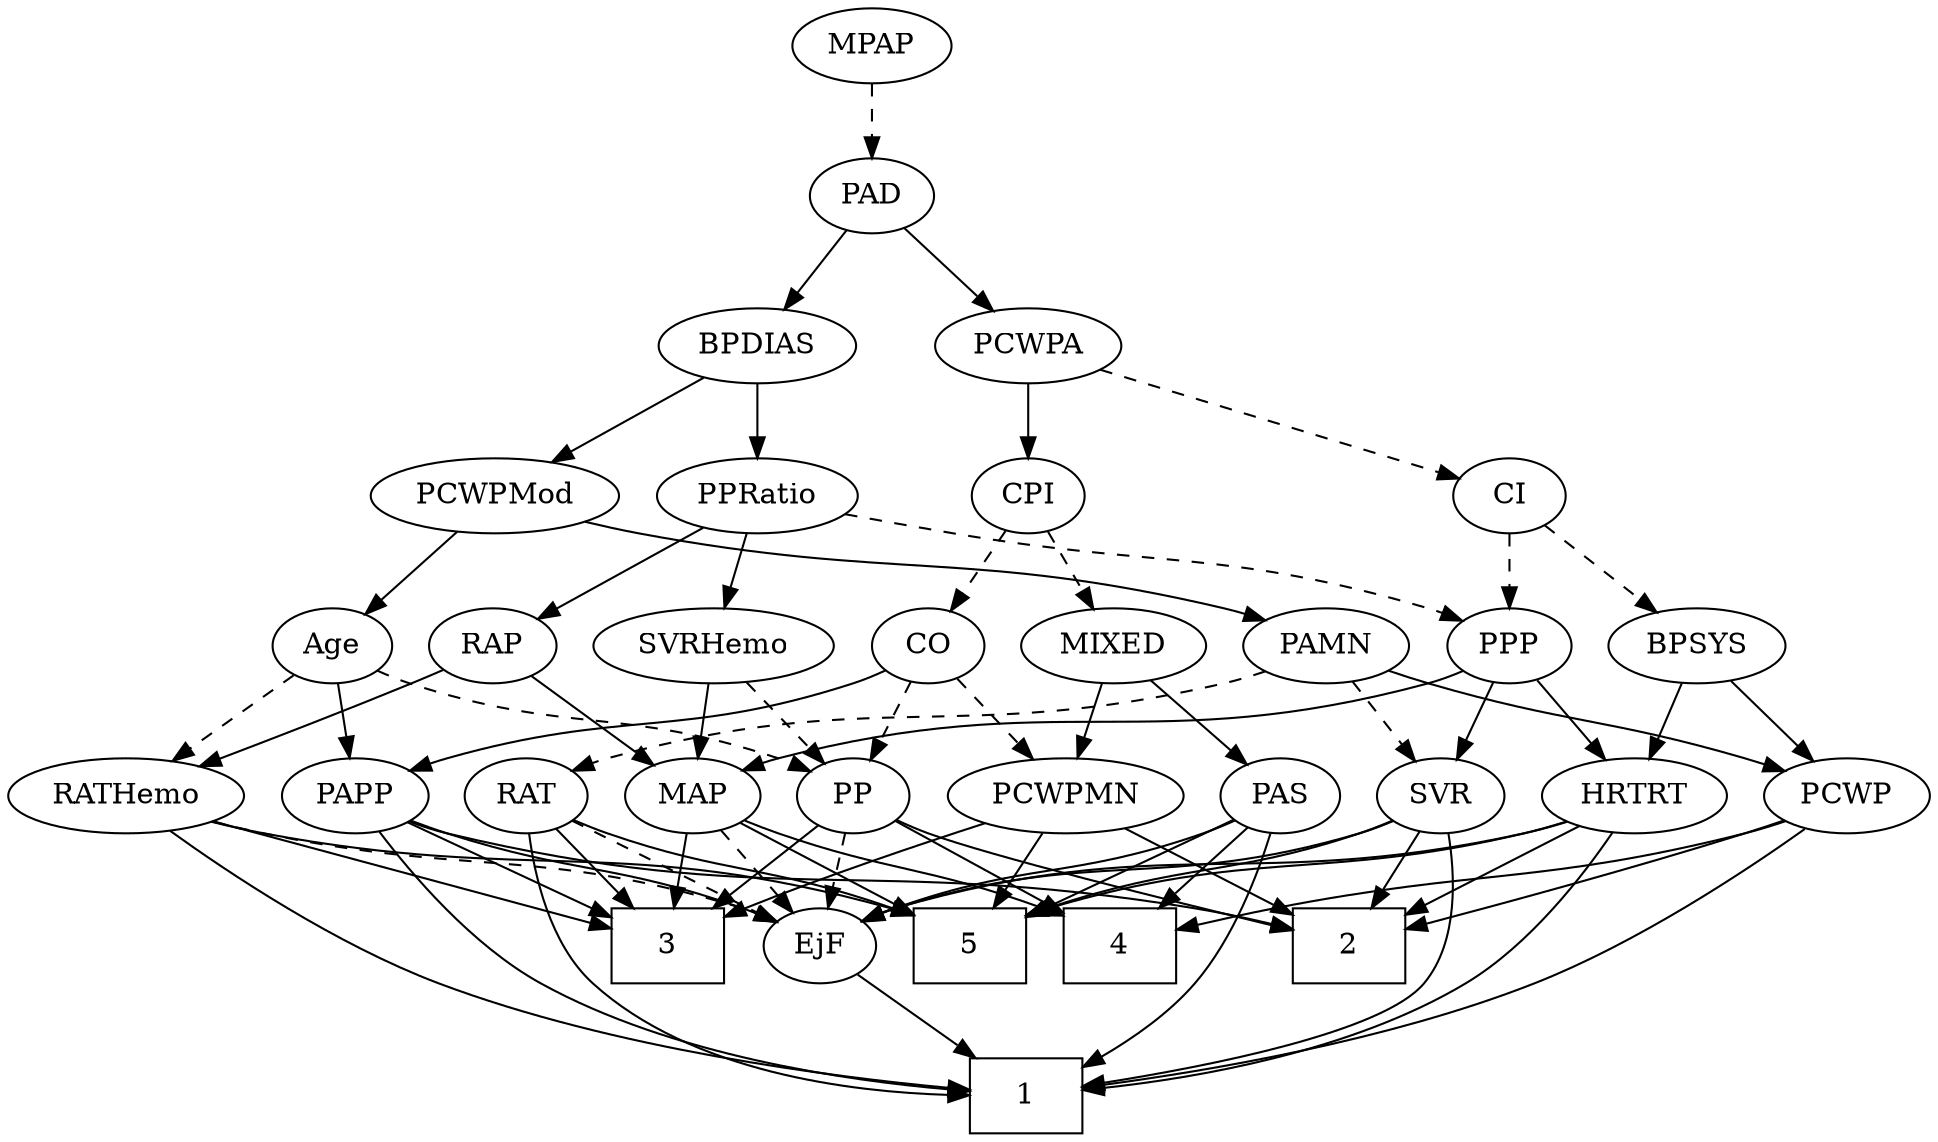 strict digraph {
	graph [bb="0,0,854.49,540"];
	node [label="\N"];
	1	[height=0.5,
		pos="388.1,18",
		shape=box,
		width=0.75];
	2	[height=0.5,
		pos="234.1,90",
		shape=box,
		width=0.75];
	3	[height=0.5,
		pos="568.1,90",
		shape=box,
		width=0.75];
	4	[height=0.5,
		pos="344.1,90",
		shape=box,
		width=0.75];
	5	[height=0.5,
		pos="416.1,90",
		shape=box,
		width=0.75];
	Age	[height=0.5,
		pos="652.1,234",
		width=0.75];
	RATHemo	[height=0.5,
		pos="805.1,162",
		width=1.3721];
	Age -> RATHemo	[pos="e,775.22,176.38 673.39,222.88 678.22,220.6 683.33,218.21 688.1,216 713.95,204.04 743.14,190.82 765.89,180.57",
		style=dashed];
	PP	[height=0.5,
		pos="477.1,162",
		width=0.75];
	Age -> PP	[pos="e,498.25,173.44 630.94,222.56 626.11,220.3 620.96,217.99 616.1,216 571.22,197.62 557.97,198.38 513.1,180 511.27,179.25 509.41,178.46 \
507.54,177.65",
		style=dashed];
	PAPP	[height=0.5,
		pos="706.1,162",
		width=0.88464];
	Age -> PAPP	[pos="e,693.77,178.98 664.08,217.46 670.98,208.53 679.78,197.11 687.55,187.04",
		style=solid];
	EjF	[height=0.5,
		pos="488.1,90",
		width=0.75];
	EjF -> 1	[pos="e,412.58,36.139 470.22,76.485 456.54,66.908 437.29,53.435 420.87,41.939",
		style=solid];
	RAP	[height=0.5,
		pos="725.1,234",
		width=0.77632];
	RAP -> RATHemo	[pos="e,786.98,178.85 741.29,218.83 752.15,209.33 766.69,196.6 779.15,185.7",
		style=solid];
	MAP	[height=0.5,
		pos="553.1,162",
		width=0.84854];
	RAP -> MAP	[pos="e,577.15,173.4 703.29,222.68 698.33,220.42 693.05,218.07 688.1,216 646.45,198.56 634.99,196.83 593.1,180 590.91,179.12 588.66,178.2 \
586.4,177.27",
		style=solid];
	MIXED	[height=0.5,
		pos="377.1,234",
		width=1.1193];
	PAS	[height=0.5,
		pos="287.1,162",
		width=0.75];
	MIXED -> PAS	[pos="e,304.16,176.27 357.57,217.81 344.26,207.46 326.51,193.66 312.16,182.49",
		style=solid];
	PCWPMN	[height=0.5,
		pos="382.1,162",
		width=1.3902];
	MIXED -> PCWPMN	[pos="e,380.88,180.1 378.33,215.7 378.88,207.98 379.55,198.71 380.16,190.11",
		style=solid];
	MPAP	[height=0.5,
		pos="411.1,522",
		width=0.97491];
	PAD	[height=0.5,
		pos="411.1,450",
		width=0.79437];
	MPAP -> PAD	[pos="e,411.1,468.1 411.1,503.7 411.1,495.98 411.1,486.71 411.1,478.11",
		style=dashed];
	BPSYS	[height=0.5,
		pos="118.1,234",
		width=1.0471];
	PCWP	[height=0.5,
		pos="35.097,162",
		width=0.97491];
	BPSYS -> PCWP	[pos="e,52.503,177.68 100.09,217.81 88.51,208.05 73.297,195.22 60.501,184.42",
		style=solid];
	HRTRT	[height=0.5,
		pos="128.1,162",
		width=1.1013];
	BPSYS -> HRTRT	[pos="e,125.65,180.1 120.57,215.7 121.67,207.98 123,198.71 124.22,190.11",
		style=solid];
	PCWPA	[height=0.5,
		pos="360.1,378",
		width=1.1555];
	PAD -> PCWPA	[pos="e,372.09,395.47 399.78,433.46 393.42,424.74 385.34,413.65 378.14,403.76",
		style=solid];
	BPDIAS	[height=0.5,
		pos="462.1,378",
		width=1.1735];
	PAD -> BPDIAS	[pos="e,450.1,395.47 422.42,433.46 428.77,424.74 436.85,413.65 444.06,403.76",
		style=solid];
	CO	[height=0.5,
		pos="462.1,234",
		width=0.75];
	CO -> PCWPMN	[pos="e,400.39,179.01 446.29,219.17 435.36,209.6 420.56,196.65 407.92,185.6",
		style=dashed];
	CO -> PP	[pos="e,473.4,180.28 465.73,216.05 467.4,208.26 469.42,198.82 471.29,190.08",
		style=dashed];
	CO -> PAPP	[pos="e,681.65,173.98 482.7,222.28 487.65,219.98 492.99,217.73 498.1,216 570.01,191.63 592.62,202.63 665.1,180 667.39,179.28 669.74,178.49 \
672.09,177.64",
		style=solid];
	PAS -> 1	[pos="e,360.77,30.571 287.47,143.75 288.67,124.62 293.03,93.62 308.1,72 319.01,56.347 336.17,44.092 351.8,35.328",
		style=solid];
	PAS -> 4	[pos="e,330.15,108.13 299.47,145.81 306.53,137.14 315.55,126.05 323.64,116.12",
		style=solid];
	PAS -> 5	[pos="e,389.02,105.69 307.54,149.91 326.98,139.36 356.65,123.26 380.07,110.55",
		style=solid];
	PAS -> EjF	[pos="e,467.03,101.67 308.16,150.33 313,148.08 318.17,145.83 323.1,144 378.87,123.22 396.32,128.78 452.1,108 453.94,107.31 455.82,106.57 \
457.71,105.79",
		style=solid];
	PAMN	[height=0.5,
		pos="282.1,234",
		width=1.011];
	RAT	[height=0.5,
		pos="629.1,162",
		width=0.75827];
	PAMN -> RAT	[pos="e,608.58,174.01 309.52,221.75 315.56,219.59 321.98,217.53 328.1,216 443.42,187.23 479.14,213.77 593.1,180 595.04,179.43 597,178.76 \
598.96,178.03",
		style=dashed];
	SVR	[height=0.5,
		pos="214.1,162",
		width=0.77632];
	PAMN -> SVR	[pos="e,228.22,177.54 267.01,217.46 257.69,207.87 245.59,195.42 235.31,184.84",
		style=dashed];
	PAMN -> PCWP	[pos="e,61.874,174.05 254.7,221.97 248.93,219.84 242.85,217.73 237.1,216 168.14,195.22 147.98,201.03 79.097,180 76.542,179.22 73.923,178.36 \
71.299,177.46",
		style=solid];
	RATHemo -> 1	[pos="e,415.35,21.022 784.9,145.19 758.13,125.04 708.72,90.62 661.1,72 580.58,40.522 479.13,27.149 425.43,21.954",
		style=solid];
	RATHemo -> 3	[pos="e,595.28,99.03 768.07,150.06 723.62,136.93 649.53,115.05 605.1,101.93",
		style=solid];
	RATHemo -> 5	[pos="e,443.26,104.93 769.13,149.47 761.89,147.43 754.29,145.48 747.1,144 620.89,117.99 580.93,143.37 453.03,107.72",
		style=solid];
	RATHemo -> EjF	[pos="e,510.19,100.54 768.76,149.63 761.62,147.6 754.15,145.62 747.1,144 652.66,122.34 625.54,133.59 532.1,108 528.01,106.88 523.78,105.52 \
519.62,104.06",
		style=dashed];
	CPI	[height=0.5,
		pos="363.1,306",
		width=0.75];
	CPI -> MIXED	[pos="e,373.64,252.28 366.49,288.05 368.03,280.35 369.89,271.03 371.62,262.36",
		style=dashed];
	CPI -> CO	[pos="e,444.05,247.76 381.26,292.16 396.47,281.41 418.39,265.91 435.56,253.76",
		style=dashed];
	RAT -> 1	[pos="e,415.23,22.238 629.15,143.68 628.24,123.6 623.59,90.858 604.1,72 578.81,47.536 480.05,31.043 425.25,23.57",
		style=solid];
	RAT -> 3	[pos="e,583.02,108.13 615.86,145.81 608.23,137.05 598.45,125.83 589.73,115.82",
		style=solid];
	RAT -> 5	[pos="e,443.39,104.55 608.06,150.24 603.22,148 598.04,145.78 593.1,144 535.1,123.12 514.85,129.24 452.85,107.9",
		style=solid];
	RAT -> EjF	[pos="e,509.35,101.55 607.99,150.52 584.21,138.72 545.37,119.43 518.36,106.03",
		style=dashed];
	SVR -> 1	[pos="e,361.02,22.531 204.43,144.81 194.31,125.53 181.96,93.256 198.1,72 216.51,47.746 301.04,31.611 350.94,24.021",
		style=solid];
	SVR -> 2	[pos="e,229.16,108.28 218.94,144.05 221.17,136.26 223.86,126.82 226.36,118.08",
		style=solid];
	SVR -> 5	[pos="e,388.78,104.48 235.77,150.35 240.74,148.1 246.05,145.85 251.1,144 304.15,124.55 322.46,128.31 379.32,107.96",
		style=solid];
	SVR -> EjF	[pos="e,467.53,101.85 235.25,150.17 240.35,147.87 245.84,145.65 251.1,144 337.69,116.84 365.65,135.62 452.1,108 454.02,107.38 455.98,106.69 \
457.93,105.94",
		style=solid];
	PCWPMod	[height=0.5,
		pos="460.1,306",
		width=1.4443];
	PCWPMod -> Age	[pos="e,630.95,245.47 497.73,293.54 529.6,283.52 576.32,268.09 616.1,252 617.92,251.26 619.79,250.48 621.66,249.66",
		style=solid];
	PCWPMod -> PAMN	[pos="e,309.73,245.87 427.03,292 396.42,279.96 350.96,262.08 319.13,249.56",
		style=solid];
	PCWPA -> CPI	[pos="e,362.36,324.1 360.84,359.7 361.17,351.98 361.57,342.71 361.93,334.11",
		style=solid];
	CI	[height=0.5,
		pos="201.1,306",
		width=0.75];
	PCWPA -> CI	[pos="e,223.24,316.75 332.04,364.65 304.16,352.38 261.5,333.59 232.51,320.83",
		style=dashed];
	PCWPMN -> 2	[pos="e,261.28,103.86 352.86,147.17 329.25,136.01 295.91,120.24 270.57,108.25",
		style=solid];
	PCWPMN -> 3	[pos="e,540.65,101.66 415.71,148.58 444.5,137.91 487.07,122.06 524.1,108 526.44,107.11 528.85,106.19 531.29,105.26",
		style=solid];
	PCWPMN -> 5	[pos="e,407.71,108.28 390.33,144.05 394.2,136.09 398.9,126.41 403.22,117.51",
		style=solid];
	SVRHemo	[height=0.5,
		pos="557.1,234",
		width=1.3902];
	SVRHemo -> MAP	[pos="e,554.07,180.1 556.11,215.7 555.67,207.98 555.14,198.71 554.65,190.11",
		style=solid];
	SVRHemo -> PP	[pos="e,492.75,176.7 538.94,217.12 527.52,207.12 512.67,194.13 500.39,183.38",
		style=dashed];
	BPDIAS -> PCWPMod	[pos="e,460.59,324.1 461.6,359.7 461.38,351.98 461.12,342.71 460.87,334.11",
		style=solid];
	PPRatio	[height=0.5,
		pos="570.1,306",
		width=1.1013];
	BPDIAS -> PPRatio	[pos="e,548.12,321.25 484.47,362.5 500.36,352.2 521.89,338.24 539.39,326.9",
		style=solid];
	MAP -> 3	[pos="e,564.4,108.28 556.73,144.05 558.4,136.26 560.42,126.82 562.29,118.08",
		style=solid];
	MAP -> 4	[pos="e,371.4,104.5 529.62,150.39 524.24,148.14 518.52,145.88 513.1,144 458.16,124.99 439.46,128.7 381.12,108.04",
		style=solid];
	MAP -> 5	[pos="e,443.12,104.8 530.78,149.6 509.54,138.74 477.2,122.22 452.27,109.48",
		style=solid];
	MAP -> EjF	[pos="e,501.73,105.68 538.99,145.81 530.1,136.23 518.47,123.7 508.57,113.04",
		style=dashed];
	PP -> 2	[pos="e,261.29,97.28 456.06,150.25 451.22,148 446.04,145.78 441.1,144 410,132.79 321.87,111.5 271.2,99.6",
		style=solid];
	PP -> 3	[pos="e,545.89,108.08 494.21,147.83 506.44,138.43 523.21,125.53 537.68,114.39",
		style=solid];
	PP -> 4	[pos="e,371.3,105.32 456.61,150.22 436.32,139.54 404.82,122.96 380.31,110.06",
		style=solid];
	PP -> EjF	[pos="e,485.38,108.28 479.76,144.05 480.97,136.35 482.44,127.03 483.8,118.36",
		style=dashed];
	PPP	[height=0.5,
		pos="201.1,234",
		width=0.75];
	PPP -> SVR	[pos="e,210.89,180.28 204.24,216.05 205.68,208.35 207.41,199.03 209.01,190.36",
		style=solid];
	PPP -> MAP	[pos="e,530.21,173.98 221.6,221.97 226.56,219.69 231.92,217.52 237.1,216 355.8,181.17 393.73,212.49 513.1,180 515.58,179.32 518.11,178.53 \
520.64,177.65",
		style=solid];
	PPP -> HRTRT	[pos="e,144.37,178.61 186.32,218.83 176.44,209.36 163.21,196.67 151.86,185.79",
		style=solid];
	PPRatio -> RAP	[pos="e,702.81,245.28 597.31,292.86 621.25,282.16 657.02,266.12 688.1,252 689.88,251.19 691.72,250.35 693.57,249.51",
		style=solid];
	PPRatio -> SVRHemo	[pos="e,560.31,252.28 566.95,288.05 565.52,280.35 563.79,271.03 562.18,262.36",
		style=solid];
	PPRatio -> PPP	[pos="e,221.6,246.04 540.85,293.74 534.42,291.58 527.58,289.52 521.1,288 397.22,258.99 359.25,287.61 237.1,252 235.16,251.43 233.19,250.78 \
231.23,250.05",
		style=dashed];
	PCWP -> 1	[pos="e,361.06,21.291 50.663,145.57 71.799,125.52 111.61,90.846 152.1,72 218.11,41.277 302.96,27.859 350.85,22.398",
		style=solid];
	PCWP -> 2	[pos="e,206.82,99.966 62.026,150.4 67.652,148.24 73.556,146.02 79.097,144 119.25,129.39 165.66,113.67 197.15,103.18",
		style=solid];
	PCWP -> 4	[pos="e,317.09,97.474 61.356,149.96 67.133,147.78 73.269,145.66 79.097,144 162.18,120.34 185.54,125.67 270.1,108 282.17,105.48 295.31,\
102.53 307.12,99.798",
		style=solid];
	CI -> BPSYS	[pos="e,135.9,250.01 184.7,291.17 173.04,281.34 157.15,267.93 143.81,256.69",
		style=dashed];
	CI -> PPP	[pos="e,201.1,252.1 201.1,287.7 201.1,279.98 201.1,270.71 201.1,262.11",
		style=dashed];
	PAPP -> 1	[pos="e,415.15,19.659 696.29,144.71 683.15,124.39 657.91,90.117 627.1,72 562.93,34.269 474.69,23.358 425.35,20.23",
		style=solid];
	PAPP -> 2	[pos="e,261.35,98.12 682.21,149.73 676.7,147.51 670.78,145.43 665.1,144 510.46,105.04 465.45,133.9 308.1,108 296.02,106.01 282.98,103.23 \
271.25,100.49",
		style=solid];
	PAPP -> 3	[pos="e,595.55,104.92 683,149.28 661.64,138.45 629.53,122.16 604.68,109.56",
		style=solid];
	PAPP -> EjF	[pos="e,510.77,100.28 681.58,150.23 676.2,148.04 670.49,145.84 665.1,144 607.14,124.23 590.29,127.06 532.1,108 528.27,106.75 524.28,105.34 \
520.35,103.9",
		style=solid];
	HRTRT -> 1	[pos="e,360.81,20.137 134.77,144.19 143.66,123.97 161.33,90.46 187.1,72 236.42,36.665 307.66,24.882 350.75,20.957",
		style=solid];
	HRTRT -> 2	[pos="e,208.18,108.11 149.55,146.83 163.97,137.31 183.3,124.55 199.83,113.63",
		style=solid];
	HRTRT -> 5	[pos="e,388.88,104.77 157.66,149.9 164.02,147.75 170.74,145.66 177.1,144 262.74,121.7 290.87,134.83 379.27,107.79",
		style=solid];
	HRTRT -> EjF	[pos="e,467.59,102.02 157.35,149.76 163.78,147.6 170.61,145.53 177.1,144 297.06,115.65 333.83,142.74 452.1,108 454.04,107.43 456,106.77 \
457.96,106.04",
		style=solid];
}
